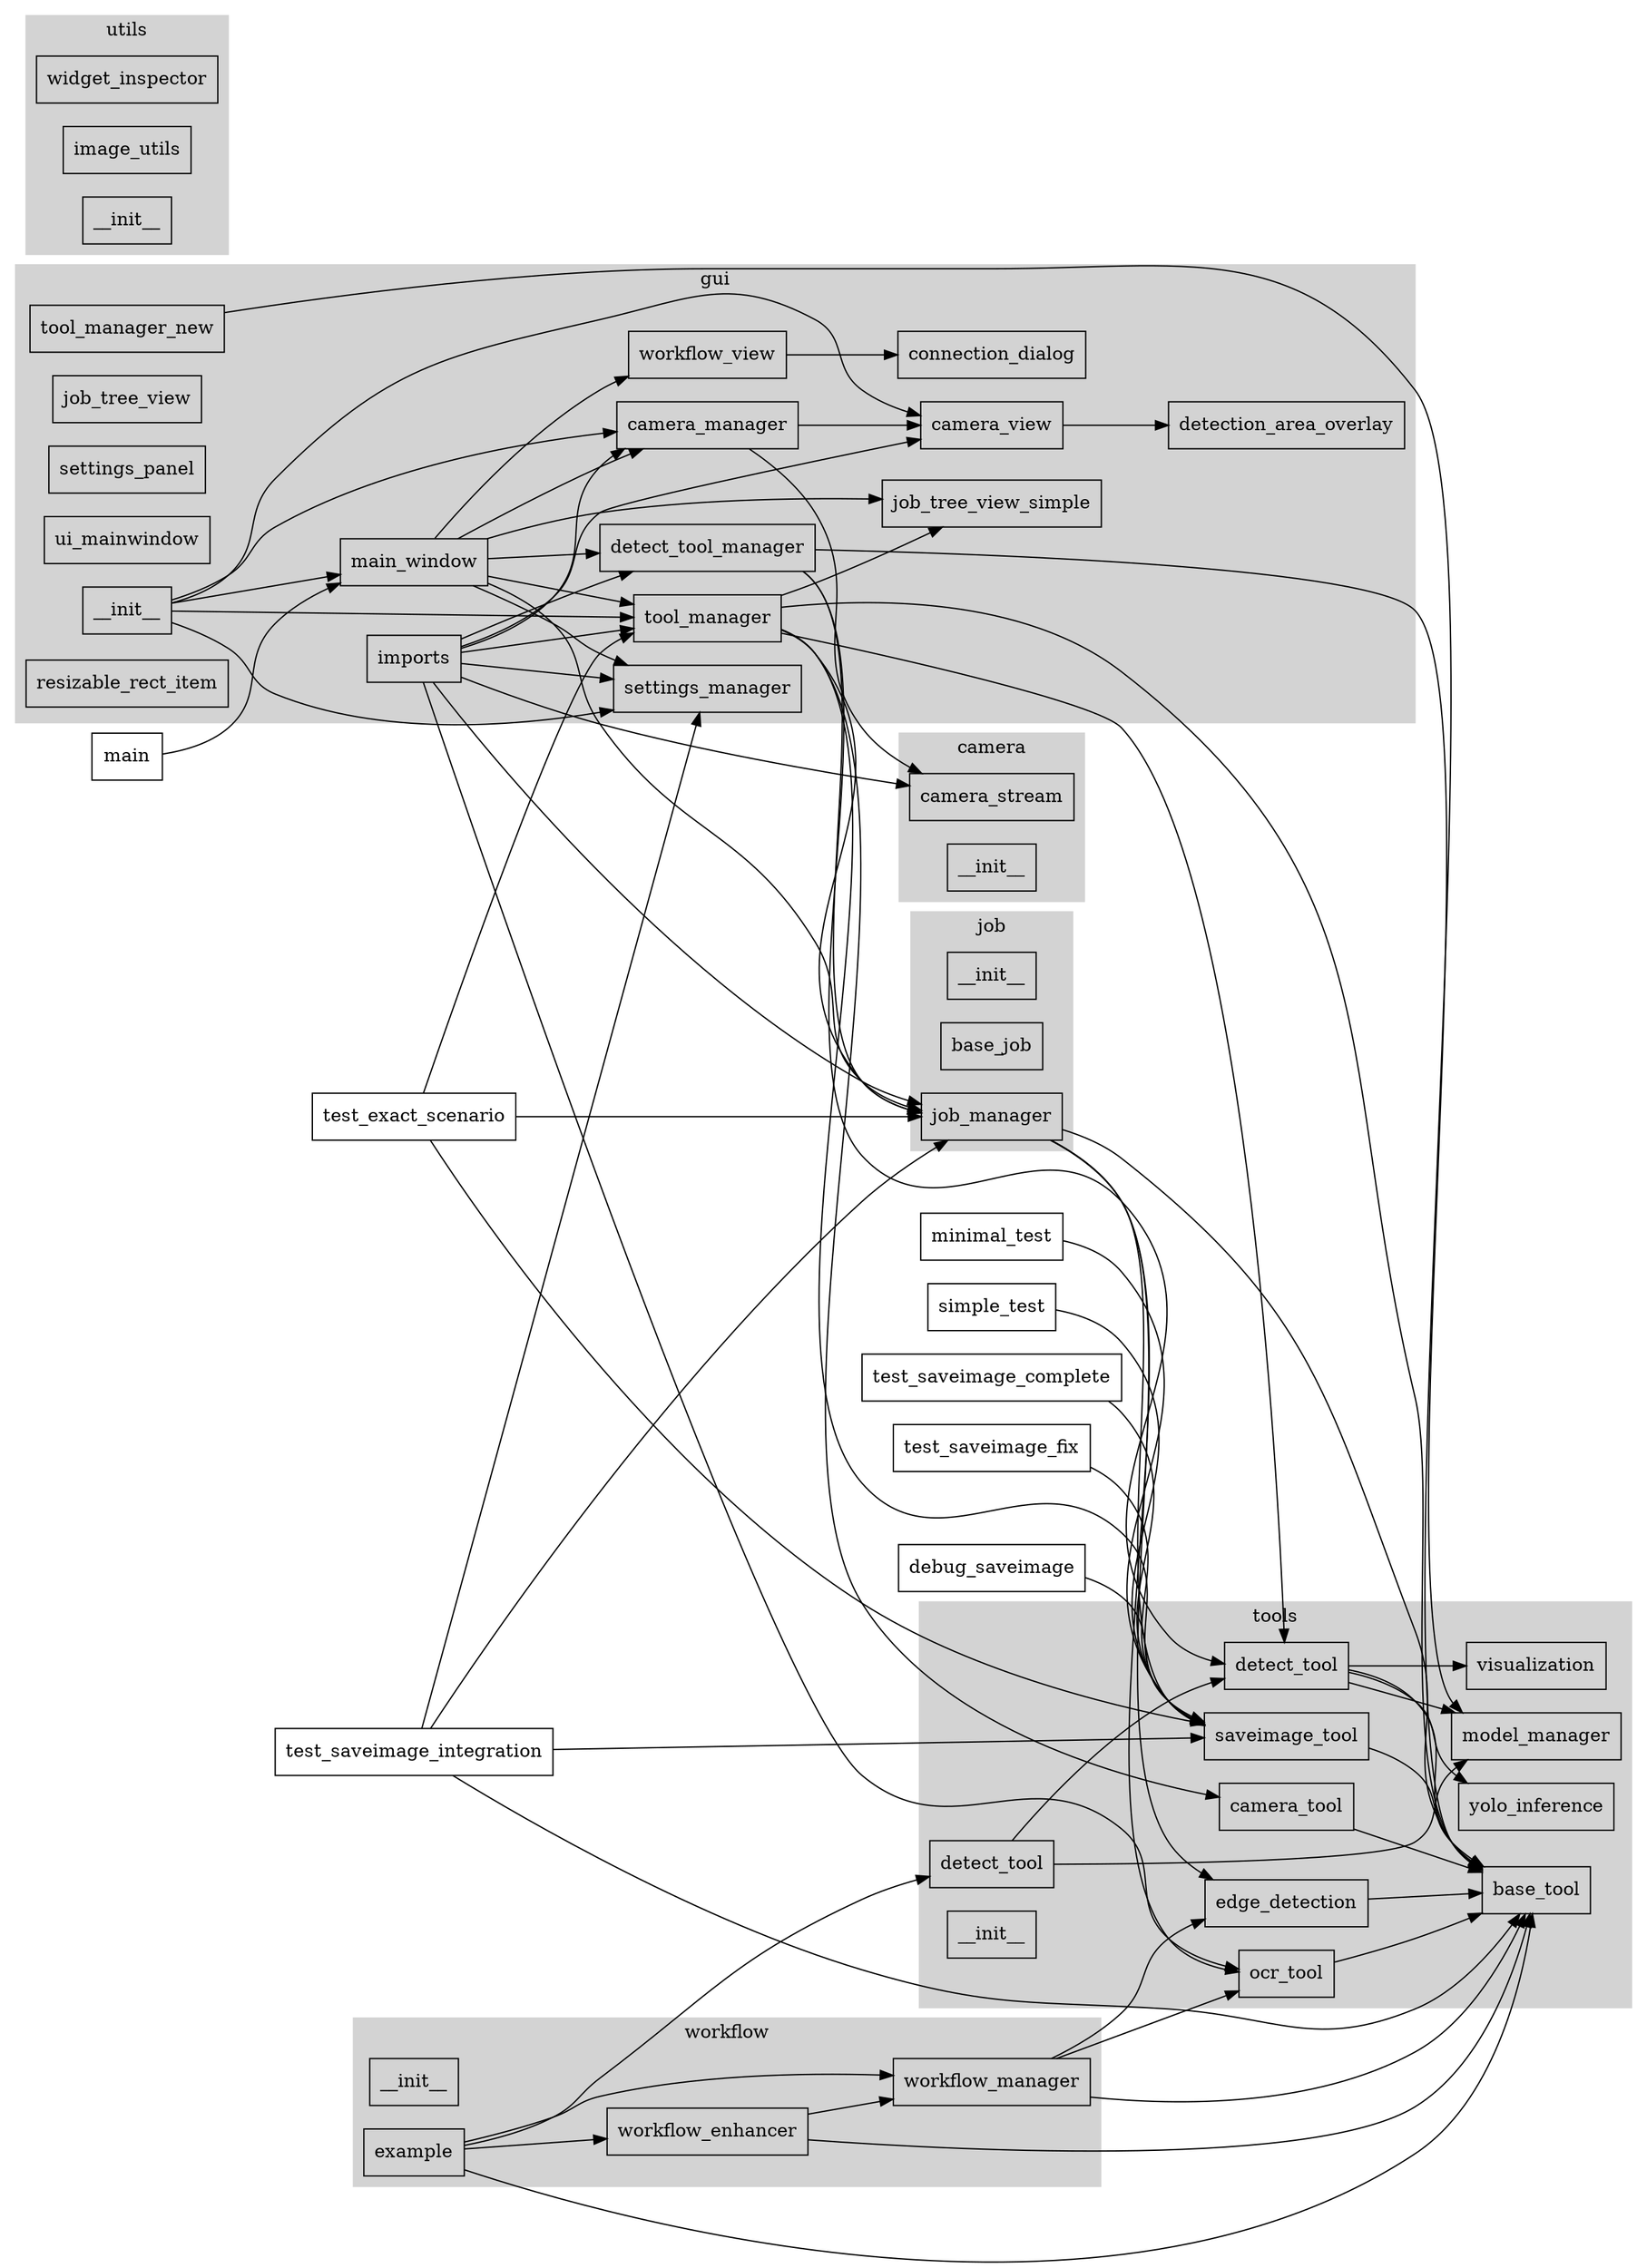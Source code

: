 digraph dependencies {
  rankdir=LR;
  node [shape=box];
  subgraph cluster_gui {
    label="gui";
    style=filled;
    color=lightgrey;
    "gui.__init__" [label="__init__"];
    "gui.detection_area_overlay" [label="detection_area_overlay"];
    "gui.connection_dialog" [label="connection_dialog"];
    "gui.job_tree_view" [label="job_tree_view"];
    "gui.tool_manager" [label="tool_manager"];
    "gui.job_tree_view_simple" [label="job_tree_view_simple"];
    "gui.main_window" [label="main_window"];
    "gui.settings_panel" [label="settings_panel"];
    "gui.ui_mainwindow" [label="ui_mainwindow"];
    "gui.camera_view" [label="camera_view"];
    "gui.tool_manager_new" [label="tool_manager_new"];
    "gui.resizable_rect_item" [label="resizable_rect_item"];
    "gui.detect_tool_manager" [label="detect_tool_manager"];
    "gui.imports" [label="imports"];
    "gui.workflow_view" [label="workflow_view"];
    "gui.settings_manager" [label="settings_manager"];
    "gui.camera_manager" [label="camera_manager"];
  }
  subgraph cluster_tools {
    label="tools";
    style=filled;
    color=lightgrey;
    "tools.detect_tool" [label="detect_tool"];
    "tools.detection.__init__" [label="__init__"];
    "tools.detection.edge_detection" [label="edge_detection"];
    "tools.detection.yolo_inference" [label="yolo_inference"];
    "tools.base_tool" [label="base_tool"];
    "tools.camera_tool" [label="camera_tool"];
    "tools.saveimage_tool" [label="saveimage_tool"];
    "tools.detection.model_manager" [label="model_manager"];
    "tools.detection.ocr_tool" [label="ocr_tool"];
    "tools.detection.visualization" [label="visualization"];
    "tools.detection.detect_tool" [label="detect_tool"];
  }
  subgraph cluster_utils {
    label="utils";
    style=filled;
    color=lightgrey;
    "utils.widget_inspector" [label="widget_inspector"];
    "utils.image_utils" [label="image_utils"];
    "utils.__init__" [label="__init__"];
  }
  subgraph cluster_camera {
    label="camera";
    style=filled;
    color=lightgrey;
    "camera.camera_stream" [label="camera_stream"];
    "camera.__init__" [label="__init__"];
  }
  subgraph cluster_workflow {
    label="workflow";
    style=filled;
    color=lightgrey;
    "workflow.__init__" [label="__init__"];
    "workflow.example" [label="example"];
    "workflow.workflow_manager" [label="workflow_manager"];
    "workflow.workflow_enhancer" [label="workflow_enhancer"];
  }
  subgraph cluster_job {
    label="job";
    style=filled;
    color=lightgrey;
    "job.__init__" [label="__init__"];
    "job.base_job" [label="base_job"];
    "job.job_manager" [label="job_manager"];
  }
  "debug_saveimage" -> "tools.saveimage_tool";
  "main" -> "gui.main_window";
  "minimal_test" -> "tools.saveimage_tool";
  "simple_test" -> "tools.saveimage_tool";
  "test_exact_scenario" -> "gui.tool_manager";
  "test_exact_scenario" -> "job.job_manager";
  "test_exact_scenario" -> "tools.saveimage_tool";
  "test_saveimage_complete" -> "tools.saveimage_tool";
  "test_saveimage_fix" -> "tools.saveimage_tool";
  "test_saveimage_integration" -> "job.job_manager";
  "test_saveimage_integration" -> "tools.base_tool";
  "test_saveimage_integration" -> "tools.saveimage_tool";
  "test_saveimage_integration" -> "gui.settings_manager";
  "gui.camera_manager" -> "camera.camera_stream";
  "gui.camera_manager" -> "gui.camera_view";
  "gui.camera_view" -> "gui.detection_area_overlay";
  "gui.detect_tool_manager" -> "job.job_manager";
  "gui.detect_tool_manager" -> "tools.detection.detect_tool";
  "gui.detect_tool_manager" -> "tools.detection.model_manager";
  "gui.imports" -> "gui.detect_tool_manager";
  "gui.imports" -> "tools.detection.ocr_tool";
  "gui.imports" -> "gui.tool_manager";
  "gui.imports" -> "job.job_manager";
  "gui.imports" -> "camera.camera_stream";
  "gui.imports" -> "gui.camera_view";
  "gui.imports" -> "gui.settings_manager";
  "gui.imports" -> "gui.camera_manager";
  "gui.main_window" -> "gui.detect_tool_manager";
  "gui.main_window" -> "gui.tool_manager";
  "gui.main_window" -> "job.job_manager";
  "gui.main_window" -> "gui.workflow_view";
  "gui.main_window" -> "gui.job_tree_view_simple";
  "gui.main_window" -> "gui.settings_manager";
  "gui.main_window" -> "gui.camera_manager";
  "gui.tool_manager" -> "tools.saveimage_tool";
  "gui.tool_manager" -> "job.job_manager";
  "gui.tool_manager" -> "gui.job_tree_view_simple";
  "gui.tool_manager" -> "tools.camera_tool";
  "gui.tool_manager" -> "tools.base_tool";
  "gui.tool_manager" -> "tools.detection.detect_tool";
  "gui.tool_manager_new" -> "tools.base_tool";
  "gui.workflow_view" -> "gui.connection_dialog";
  "gui.__init__" -> "gui.tool_manager";
  "gui.__init__" -> "gui.main_window";
  "gui.__init__" -> "gui.camera_view";
  "gui.__init__" -> "gui.settings_manager";
  "gui.__init__" -> "gui.camera_manager";
  "job.job_manager" -> "tools.detection.ocr_tool";
  "job.job_manager" -> "tools.detection.edge_detection";
  "job.job_manager" -> "tools.base_tool";
  "job.job_manager" -> "tools.saveimage_tool";
  "tools.camera_tool" -> "tools.base_tool";
  "tools.detect_tool" -> "tools.detection.model_manager";
  "tools.detect_tool" -> "tools.detection.detect_tool";
  "tools.saveimage_tool" -> "tools.base_tool";
  "tools.detection.detect_tool" -> "tools.detection.yolo_inference";
  "tools.detection.detect_tool" -> "tools.detection.visualization";
  "tools.detection.detect_tool" -> "tools.base_tool";
  "tools.detection.detect_tool" -> "tools.detection.model_manager";
  "tools.detection.edge_detection" -> "tools.base_tool";
  "tools.detection.ocr_tool" -> "tools.base_tool";
  "workflow.example" -> "tools.detect_tool";
  "workflow.example" -> "workflow.workflow_manager";
  "workflow.example" -> "tools.base_tool";
  "workflow.example" -> "workflow.workflow_enhancer";
  "workflow.workflow_enhancer" -> "workflow.workflow_manager";
  "workflow.workflow_enhancer" -> "tools.base_tool";
  "workflow.workflow_manager" -> "tools.detection.ocr_tool";
  "workflow.workflow_manager" -> "tools.detection.edge_detection";
  "workflow.workflow_manager" -> "tools.base_tool";
}